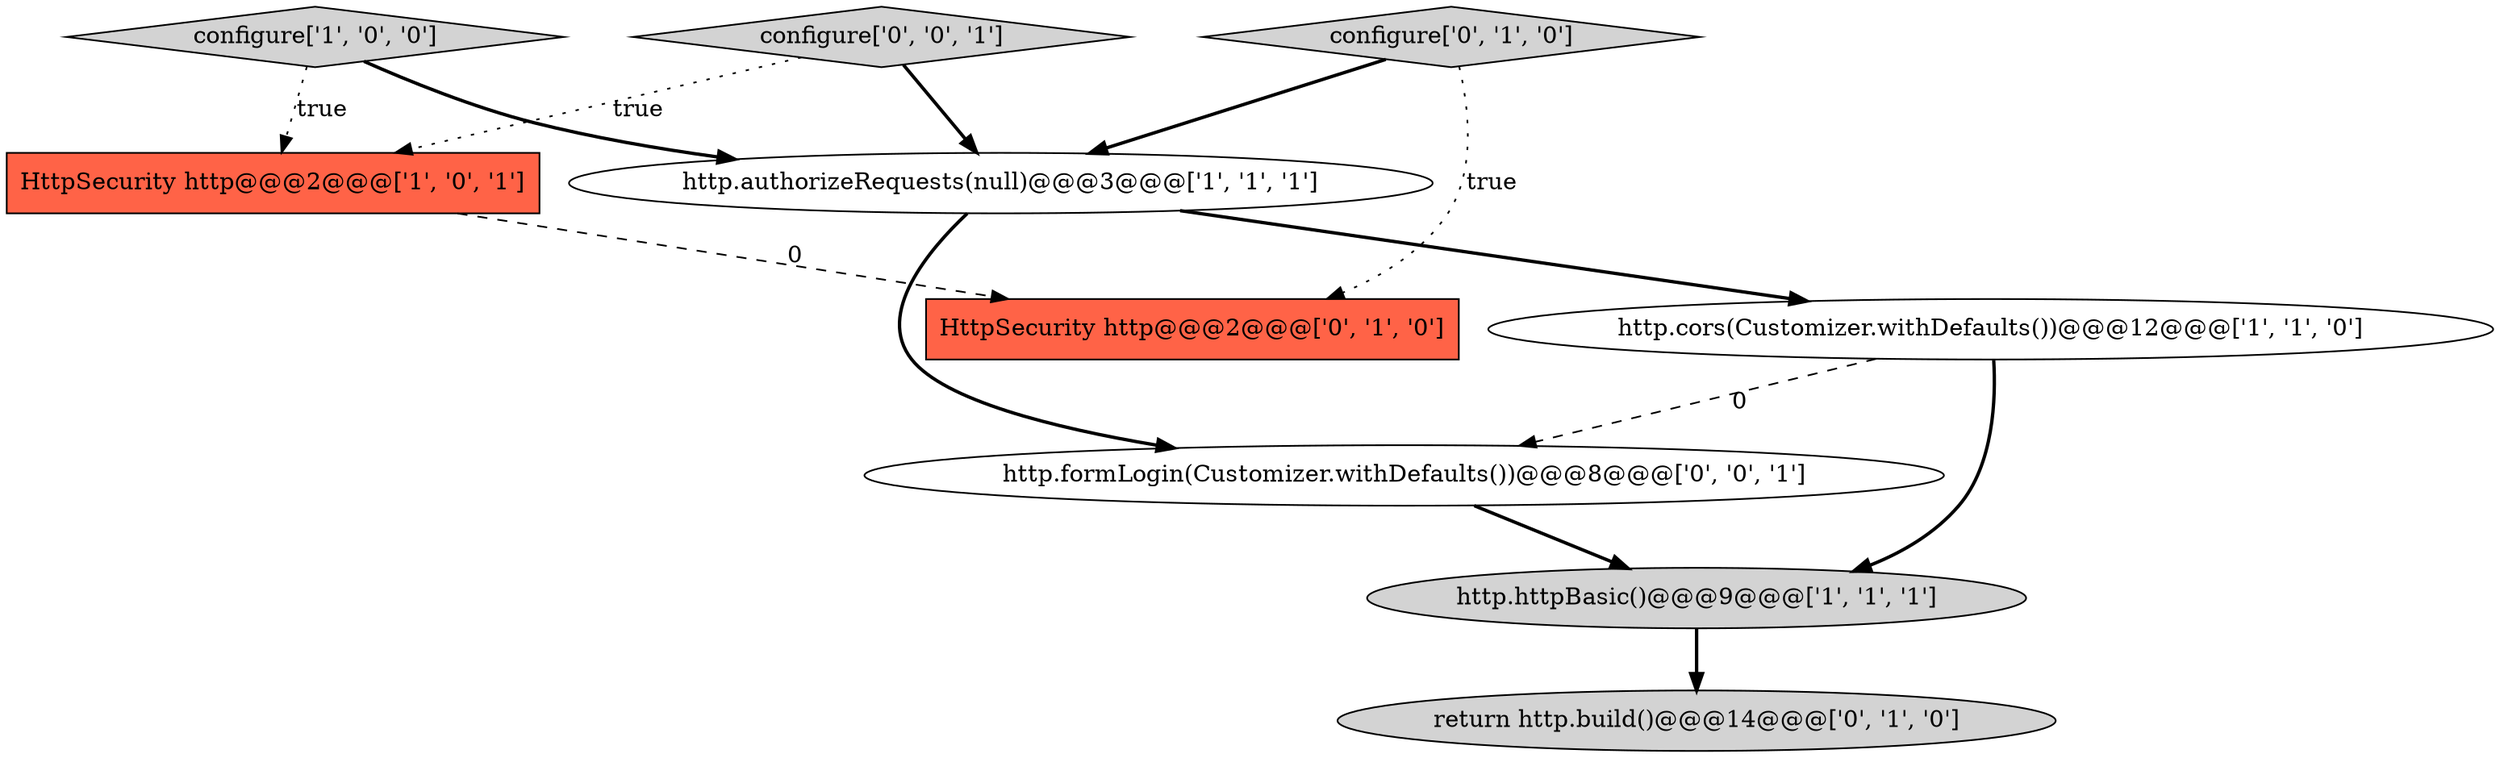 digraph {
5 [style = filled, label = "configure['0', '1', '0']", fillcolor = lightgray, shape = diamond image = "AAA0AAABBB2BBB"];
4 [style = filled, label = "http.authorizeRequests(null)@@@3@@@['1', '1', '1']", fillcolor = white, shape = ellipse image = "AAA0AAABBB1BBB"];
1 [style = filled, label = "http.cors(Customizer.withDefaults())@@@12@@@['1', '1', '0']", fillcolor = white, shape = ellipse image = "AAA0AAABBB1BBB"];
2 [style = filled, label = "http.httpBasic()@@@9@@@['1', '1', '1']", fillcolor = lightgray, shape = ellipse image = "AAA0AAABBB1BBB"];
3 [style = filled, label = "HttpSecurity http@@@2@@@['1', '0', '1']", fillcolor = tomato, shape = box image = "AAA0AAABBB1BBB"];
6 [style = filled, label = "return http.build()@@@14@@@['0', '1', '0']", fillcolor = lightgray, shape = ellipse image = "AAA1AAABBB2BBB"];
7 [style = filled, label = "HttpSecurity http@@@2@@@['0', '1', '0']", fillcolor = tomato, shape = box image = "AAA1AAABBB2BBB"];
8 [style = filled, label = "configure['0', '0', '1']", fillcolor = lightgray, shape = diamond image = "AAA0AAABBB3BBB"];
9 [style = filled, label = "http.formLogin(Customizer.withDefaults())@@@8@@@['0', '0', '1']", fillcolor = white, shape = ellipse image = "AAA0AAABBB3BBB"];
0 [style = filled, label = "configure['1', '0', '0']", fillcolor = lightgray, shape = diamond image = "AAA0AAABBB1BBB"];
2->6 [style = bold, label=""];
9->2 [style = bold, label=""];
0->3 [style = dotted, label="true"];
8->3 [style = dotted, label="true"];
0->4 [style = bold, label=""];
5->7 [style = dotted, label="true"];
4->9 [style = bold, label=""];
8->4 [style = bold, label=""];
3->7 [style = dashed, label="0"];
1->2 [style = bold, label=""];
5->4 [style = bold, label=""];
4->1 [style = bold, label=""];
1->9 [style = dashed, label="0"];
}
